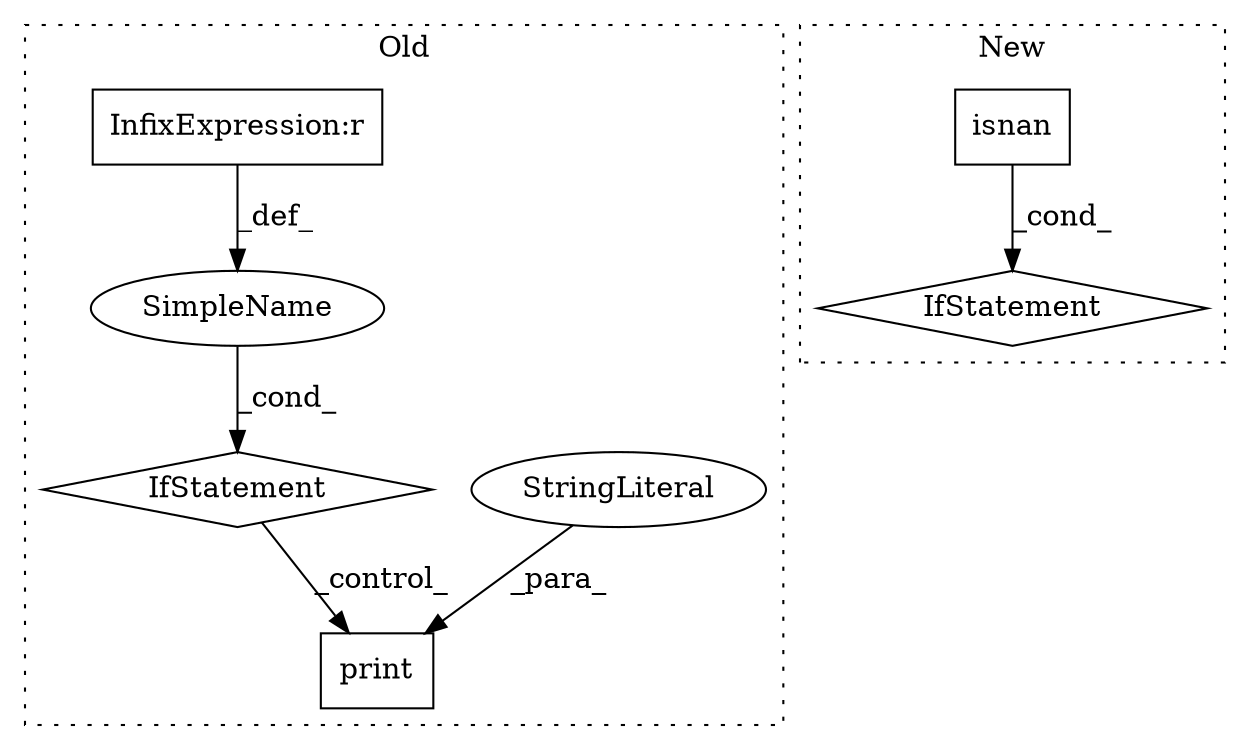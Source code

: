 digraph G {
subgraph cluster0 {
1 [label="print" a="32" s="3069,3116" l="6,1" shape="box"];
4 [label="IfStatement" a="25" s="3019,3051" l="4,2" shape="diamond"];
5 [label="SimpleName" a="42" s="" l="" shape="ellipse"];
6 [label="StringLiteral" a="45" s="3075" l="4" shape="ellipse"];
7 [label="InfixExpression:r" a="27" s="3029" l="4" shape="box"];
label = "Old";
style="dotted";
}
subgraph cluster1 {
2 [label="isnan" a="32" s="3143,3161" l="6,1" shape="box"];
3 [label="IfStatement" a="25" s="3134,3190" l="4,2" shape="diamond"];
label = "New";
style="dotted";
}
2 -> 3 [label="_cond_"];
4 -> 1 [label="_control_"];
5 -> 4 [label="_cond_"];
6 -> 1 [label="_para_"];
7 -> 5 [label="_def_"];
}